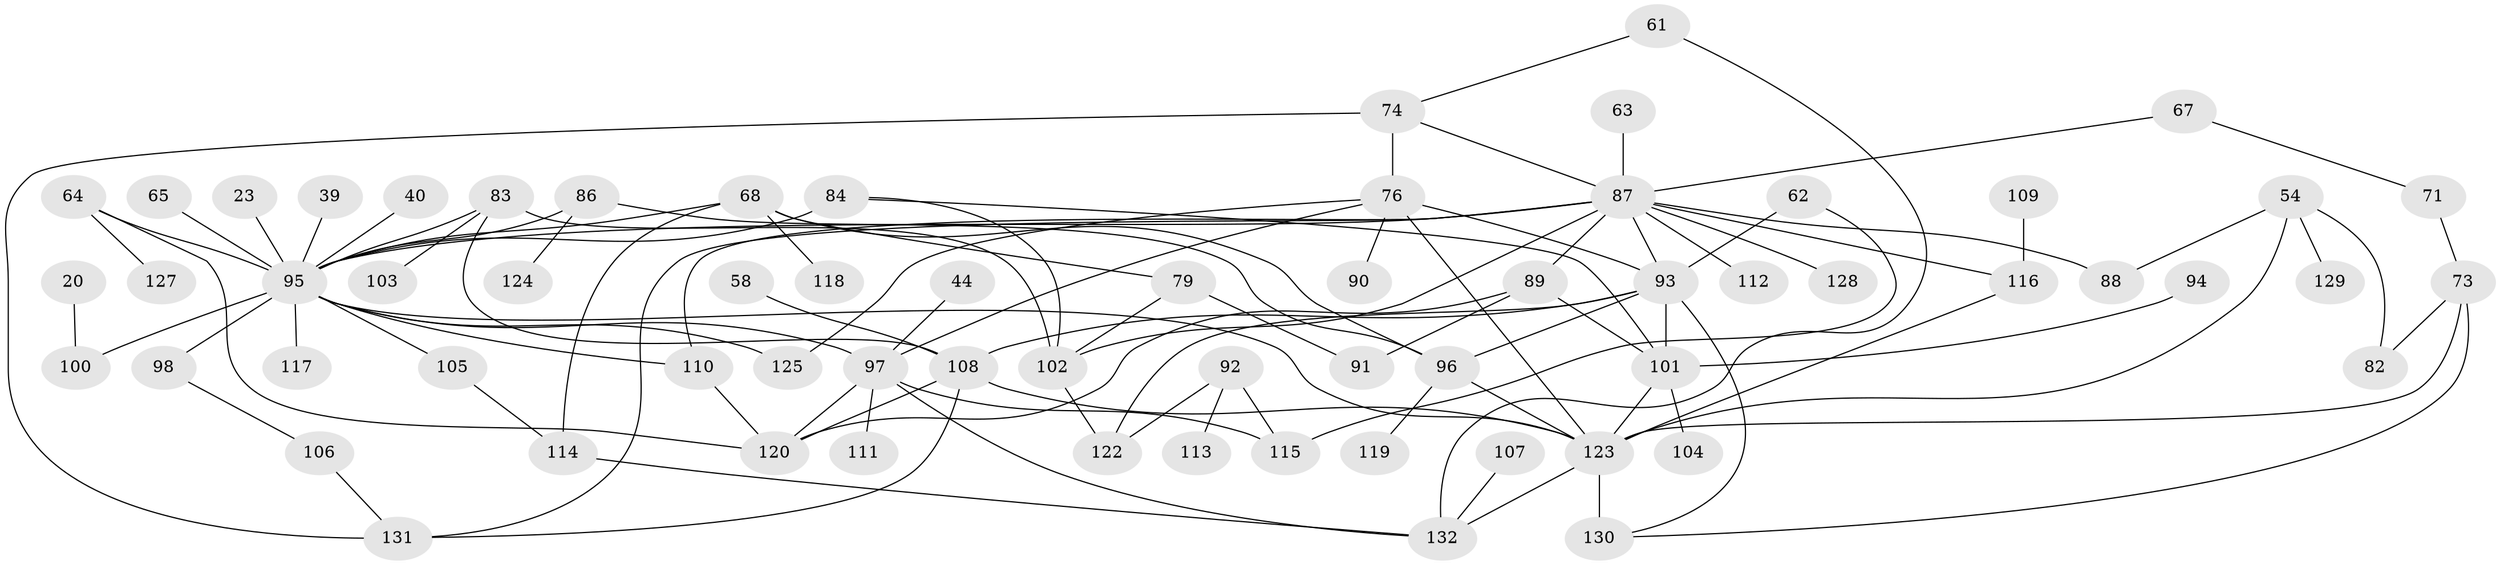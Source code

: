 // original degree distribution, {4: 0.12878787878787878, 7: 0.03787878787878788, 5: 0.08333333333333333, 9: 0.007575757575757576, 2: 0.3181818181818182, 3: 0.19696969696969696, 1: 0.20454545454545456, 6: 0.015151515151515152, 8: 0.007575757575757576}
// Generated by graph-tools (version 1.1) at 2025/44/03/04/25 21:44:57]
// undirected, 66 vertices, 102 edges
graph export_dot {
graph [start="1"]
  node [color=gray90,style=filled];
  20;
  23;
  39;
  40;
  44;
  54;
  58;
  61;
  62;
  63;
  64 [super="+22+29"];
  65;
  67;
  68 [super="+60"];
  71;
  73 [super="+36+59"];
  74 [super="+43"];
  76 [super="+11"];
  79;
  82;
  83 [super="+75"];
  84 [super="+9+26+8"];
  86;
  87 [super="+50+41+52"];
  88 [super="+78"];
  89;
  90;
  91;
  92;
  93 [super="+21+72"];
  94;
  95 [super="+31+18+81+80+47"];
  96 [super="+53"];
  97 [super="+30+28+37"];
  98;
  100 [super="+13"];
  101 [super="+85+55"];
  102 [super="+51"];
  103;
  104;
  105;
  106;
  107;
  108 [super="+66"];
  109;
  110 [super="+46"];
  111;
  112;
  113;
  114;
  115;
  116 [super="+99"];
  117;
  118;
  119;
  120 [super="+24"];
  122 [super="+57"];
  123 [super="+3+10+70"];
  124;
  125;
  127;
  128;
  129;
  130 [super="+121"];
  131 [super="+126"];
  132 [super="+14+77"];
  20 -- 100;
  23 -- 95;
  39 -- 95;
  40 -- 95 [weight=2];
  44 -- 97;
  54 -- 88;
  54 -- 129;
  54 -- 82;
  54 -- 123;
  58 -- 108;
  61 -- 132;
  61 -- 74;
  62 -- 115;
  62 -- 93;
  63 -- 87;
  64 -- 120;
  64 -- 127;
  64 -- 95;
  65 -- 95;
  67 -- 71;
  67 -- 87;
  68 -- 79;
  68 -- 118;
  68 -- 114;
  68 -- 96;
  68 -- 95;
  71 -- 73;
  73 -- 82;
  73 -- 130;
  73 -- 123;
  74 -- 131 [weight=2];
  74 -- 76;
  74 -- 87;
  76 -- 90;
  76 -- 125;
  76 -- 123 [weight=2];
  76 -- 97;
  76 -- 93;
  79 -- 91;
  79 -- 102;
  83 -- 103;
  83 -- 108;
  83 -- 95 [weight=2];
  83 -- 102;
  84 -- 102;
  84 -- 95 [weight=3];
  84 -- 101;
  86 -- 124;
  86 -- 96;
  86 -- 95;
  87 -- 116;
  87 -- 131 [weight=2];
  87 -- 128;
  87 -- 88 [weight=2];
  87 -- 95 [weight=2];
  87 -- 110;
  87 -- 102;
  87 -- 112;
  87 -- 89;
  87 -- 93 [weight=2];
  89 -- 91;
  89 -- 101;
  89 -- 120;
  92 -- 113;
  92 -- 115;
  92 -- 122;
  93 -- 108 [weight=2];
  93 -- 130;
  93 -- 101;
  93 -- 96;
  93 -- 122;
  94 -- 101;
  95 -- 123 [weight=4];
  95 -- 97 [weight=2];
  95 -- 98;
  95 -- 117;
  95 -- 100;
  95 -- 105;
  95 -- 110;
  95 -- 125;
  96 -- 119;
  96 -- 123;
  97 -- 132 [weight=2];
  97 -- 115;
  97 -- 120;
  97 -- 111;
  98 -- 106;
  101 -- 104;
  101 -- 123;
  102 -- 122;
  105 -- 114;
  106 -- 131;
  107 -- 132;
  108 -- 123;
  108 -- 120;
  108 -- 131;
  109 -- 116 [weight=2];
  110 -- 120;
  114 -- 132;
  116 -- 123;
  123 -- 130 [weight=3];
  123 -- 132 [weight=2];
}
